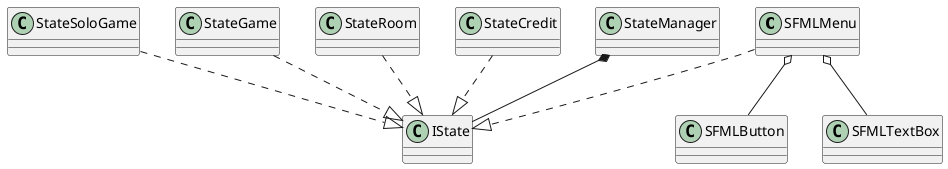 @startuml

SFMLMenu ..|> IState
StateSoloGame ..|> IState
StateGame ..|> IState
StateRoom ..|> IState
StateCredit ..|> IState

StateManager *-- IState

SFMLMenu o-- SFMLButton
SFMLMenu o-- SFMLTextBox

@enduml